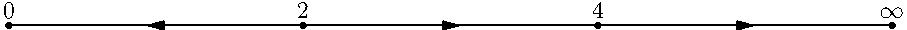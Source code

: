 size(16cm,0,IgnoreAspect);
dot("$0$",(0,0),N);
dot("$2$",(2,0),N);
dot("$4$",(4,0),N);
dot("$\infty$",(6,0),N);
draw((2,0)--(0,0),MidArrow);
draw((2,0)--(4,0),MidArrow);
draw((4,0)--(6,0),MidArrow);
